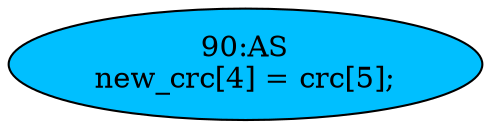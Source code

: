 strict digraph "" {
	node [label="\N"];
	"90:AS"	 [ast="<pyverilog.vparser.ast.Assign object at 0x7f1e241df3d0>",
		def_var="['new_crc']",
		fillcolor=deepskyblue,
		label="90:AS
new_crc[4] = crc[5];",
		statements="[]",
		style=filled,
		typ=Assign,
		use_var="['crc']"];
}
